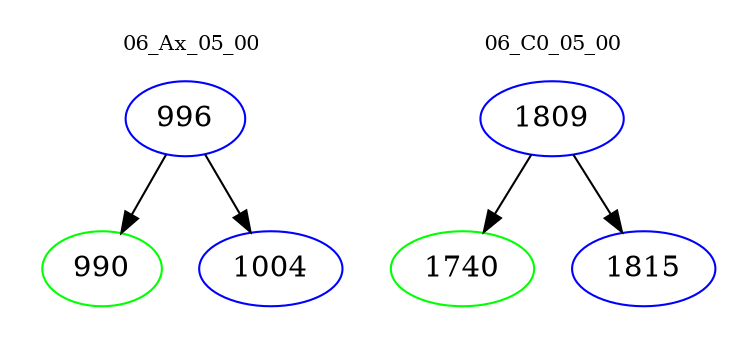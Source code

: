 digraph{
subgraph cluster_0 {
color = white
label = "06_Ax_05_00";
fontsize=10;
T0_996 [label="996", color="blue"]
T0_996 -> T0_990 [color="black"]
T0_990 [label="990", color="green"]
T0_996 -> T0_1004 [color="black"]
T0_1004 [label="1004", color="blue"]
}
subgraph cluster_1 {
color = white
label = "06_C0_05_00";
fontsize=10;
T1_1809 [label="1809", color="blue"]
T1_1809 -> T1_1740 [color="black"]
T1_1740 [label="1740", color="green"]
T1_1809 -> T1_1815 [color="black"]
T1_1815 [label="1815", color="blue"]
}
}
